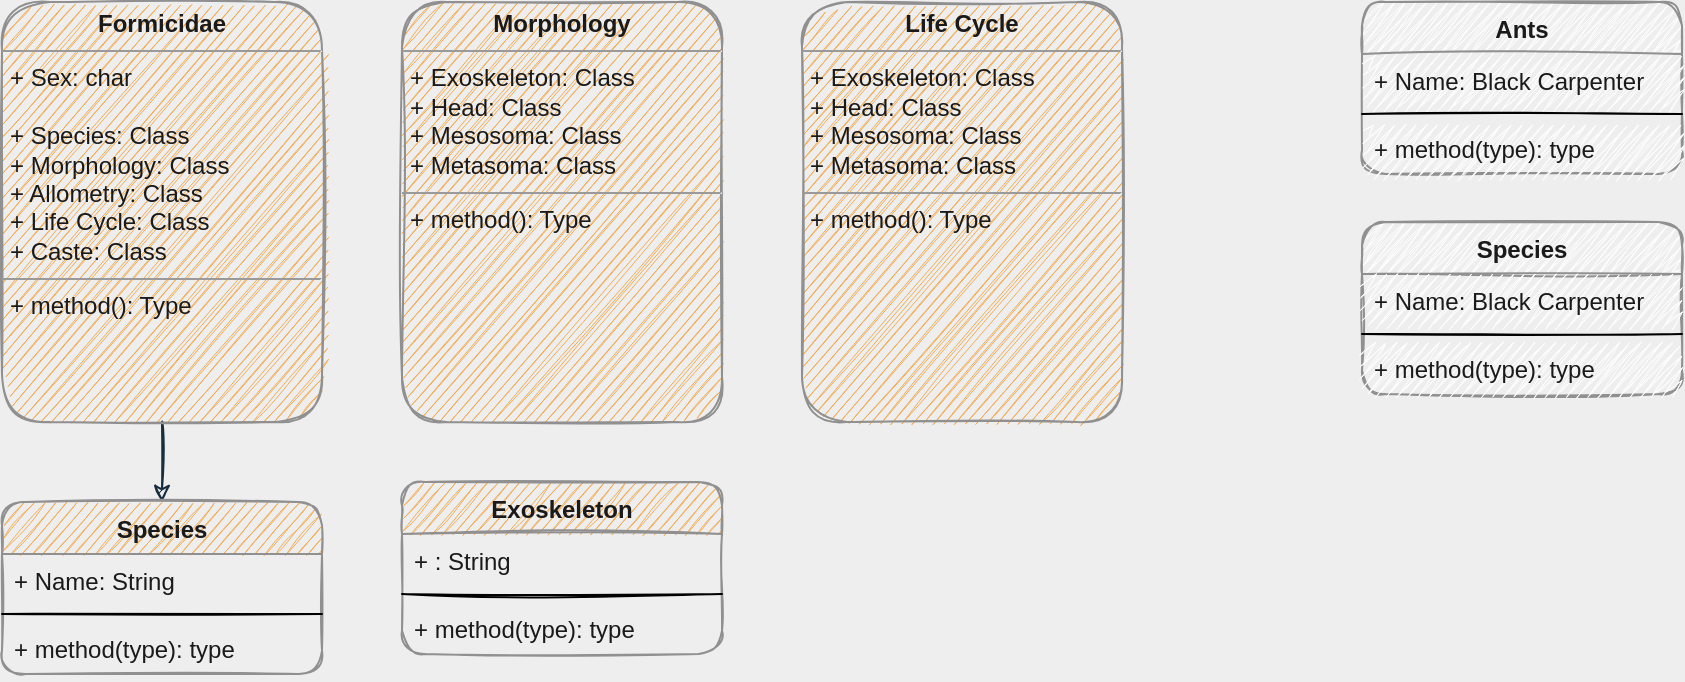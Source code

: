 <mxfile version="17.4.6" type="device"><diagram id="C5RBs43oDa-KdzZeNtuy" name="Page-1"><mxGraphModel dx="1867" dy="565" grid="1" gridSize="10" guides="1" tooltips="1" connect="1" arrows="1" fold="1" page="1" pageScale="1" pageWidth="827" pageHeight="1169" background="#EEEEEE" math="0" shadow="0"><root><mxCell id="WIyWlLk6GJQsqaUBKTNV-0"/><mxCell id="WIyWlLk6GJQsqaUBKTNV-1" parent="WIyWlLk6GJQsqaUBKTNV-0"/><mxCell id="v1BI11Cc-dLJp7aKihLd-33" style="edgeStyle=orthogonalEdgeStyle;curved=1;rounded=1;sketch=1;orthogonalLoop=1;jettySize=auto;html=1;exitX=0.5;exitY=1;exitDx=0;exitDy=0;entryX=0.5;entryY=0;entryDx=0;entryDy=0;fontColor=#1A1A1A;strokeColor=#182E3E;" edge="1" parent="WIyWlLk6GJQsqaUBKTNV-1" source="v1BI11Cc-dLJp7aKihLd-0" target="v1BI11Cc-dLJp7aKihLd-9"><mxGeometry relative="1" as="geometry"/></mxCell><mxCell id="v1BI11Cc-dLJp7aKihLd-0" value="&lt;p style=&quot;margin: 0px ; margin-top: 4px ; text-align: center&quot;&gt;&lt;b&gt;Formicidae&lt;/b&gt;&lt;/p&gt;&lt;hr size=&quot;1&quot;&gt;&lt;p style=&quot;margin: 0px ; margin-left: 4px&quot;&gt;+ Sex: char&lt;br&gt;&lt;/p&gt;&lt;p style=&quot;margin: 0px ; margin-left: 4px&quot;&gt;&lt;span&gt;&lt;br&gt;&lt;/span&gt;&lt;/p&gt;&lt;p style=&quot;margin: 0px ; margin-left: 4px&quot;&gt;&lt;span&gt;+ Species: Class&lt;/span&gt;&lt;br&gt;&lt;/p&gt;&lt;p style=&quot;margin: 0px ; margin-left: 4px&quot;&gt;+ Morphology: Class&lt;span&gt;&lt;br&gt;&lt;/span&gt;&lt;/p&gt;&lt;p style=&quot;margin: 0px ; margin-left: 4px&quot;&gt;+ Allometry: Class&lt;br&gt;&lt;/p&gt;&lt;p style=&quot;margin: 0px ; margin-left: 4px&quot;&gt;&lt;span&gt;+ Life Cycle: Class&lt;/span&gt;&lt;br&gt;&lt;/p&gt;&lt;p style=&quot;margin: 0px ; margin-left: 4px&quot;&gt;&lt;span&gt;+ Caste: Class&lt;/span&gt;&lt;br&gt;&lt;/p&gt;&lt;hr size=&quot;1&quot;&gt;&lt;p style=&quot;margin: 0px ; margin-left: 4px&quot;&gt;+ method(): Type&lt;/p&gt;" style="verticalAlign=top;align=left;overflow=fill;fontSize=12;fontFamily=Helvetica;html=1;rounded=1;fillColor=#F5AB50;strokeColor=#909090;fontColor=#1A1A1A;sketch=1;fillStyle=auto;" vertex="1" parent="WIyWlLk6GJQsqaUBKTNV-1"><mxGeometry x="-80" y="40" width="160" height="210" as="geometry"/></mxCell><mxCell id="v1BI11Cc-dLJp7aKihLd-9" value="Species" style="swimlane;fontStyle=1;align=center;verticalAlign=top;childLayout=stackLayout;horizontal=1;startSize=26;horizontalStack=0;resizeParent=1;resizeParentMax=0;resizeLast=0;collapsible=1;marginBottom=0;rounded=1;sketch=1;fillStyle=auto;fontColor=#1A1A1A;strokeColor=#909090;fillColor=#F5AB50;" vertex="1" parent="WIyWlLk6GJQsqaUBKTNV-1"><mxGeometry x="-80" y="290" width="160" height="86" as="geometry"/></mxCell><mxCell id="v1BI11Cc-dLJp7aKihLd-10" value="+ Name: String" style="text;strokeColor=none;fillColor=none;align=left;verticalAlign=top;spacingLeft=4;spacingRight=4;overflow=hidden;rotatable=0;points=[[0,0.5],[1,0.5]];portConstraint=eastwest;rounded=1;sketch=1;fillStyle=auto;fontColor=#1A1A1A;" vertex="1" parent="v1BI11Cc-dLJp7aKihLd-9"><mxGeometry y="26" width="160" height="26" as="geometry"/></mxCell><mxCell id="v1BI11Cc-dLJp7aKihLd-11" value="" style="line;strokeWidth=1;fillColor=none;align=left;verticalAlign=middle;spacingTop=-1;spacingLeft=3;spacingRight=3;rotatable=0;labelPosition=right;points=[];portConstraint=eastwest;rounded=1;sketch=1;fillStyle=auto;fontColor=#1A1A1A;" vertex="1" parent="v1BI11Cc-dLJp7aKihLd-9"><mxGeometry y="52" width="160" height="8" as="geometry"/></mxCell><mxCell id="v1BI11Cc-dLJp7aKihLd-12" value="+ method(type): type" style="text;strokeColor=none;fillColor=none;align=left;verticalAlign=top;spacingLeft=4;spacingRight=4;overflow=hidden;rotatable=0;points=[[0,0.5],[1,0.5]];portConstraint=eastwest;rounded=1;sketch=1;fillStyle=auto;fontColor=#1A1A1A;" vertex="1" parent="v1BI11Cc-dLJp7aKihLd-9"><mxGeometry y="60" width="160" height="26" as="geometry"/></mxCell><mxCell id="v1BI11Cc-dLJp7aKihLd-25" value="Species" style="swimlane;fontStyle=1;align=center;verticalAlign=top;childLayout=stackLayout;horizontal=1;startSize=26;horizontalStack=0;resizeParent=1;resizeParentMax=0;resizeLast=0;collapsible=1;marginBottom=0;rounded=1;sketch=1;fillStyle=zigzag;fontColor=#1A1A1A;strokeColor=#909090;fillColor=#FFFFFF;" vertex="1" parent="WIyWlLk6GJQsqaUBKTNV-1"><mxGeometry x="600" y="150" width="160" height="86" as="geometry"/></mxCell><mxCell id="v1BI11Cc-dLJp7aKihLd-26" value="+ Name: Black Carpenter" style="text;strokeColor=none;fillColor=default;align=left;verticalAlign=top;spacingLeft=4;spacingRight=4;overflow=hidden;rotatable=0;points=[[0,0.5],[1,0.5]];portConstraint=eastwest;rounded=1;sketch=1;fillStyle=zigzag;fontColor=#1A1A1A;" vertex="1" parent="v1BI11Cc-dLJp7aKihLd-25"><mxGeometry y="26" width="160" height="26" as="geometry"/></mxCell><mxCell id="v1BI11Cc-dLJp7aKihLd-27" value="" style="line;strokeWidth=1;fillColor=none;align=left;verticalAlign=middle;spacingTop=-1;spacingLeft=3;spacingRight=3;rotatable=0;labelPosition=right;points=[];portConstraint=eastwest;rounded=1;sketch=1;fillStyle=auto;fontColor=#1A1A1A;" vertex="1" parent="v1BI11Cc-dLJp7aKihLd-25"><mxGeometry y="52" width="160" height="8" as="geometry"/></mxCell><mxCell id="v1BI11Cc-dLJp7aKihLd-28" value="+ method(type): type" style="text;strokeColor=none;fillColor=default;align=left;verticalAlign=top;spacingLeft=4;spacingRight=4;overflow=hidden;rotatable=0;points=[[0,0.5],[1,0.5]];portConstraint=eastwest;rounded=1;sketch=1;fillStyle=zigzag;fontColor=#1A1A1A;" vertex="1" parent="v1BI11Cc-dLJp7aKihLd-25"><mxGeometry y="60" width="160" height="26" as="geometry"/></mxCell><mxCell id="v1BI11Cc-dLJp7aKihLd-29" value="Ants" style="swimlane;fontStyle=1;align=center;verticalAlign=top;childLayout=stackLayout;horizontal=1;startSize=26;horizontalStack=0;resizeParent=1;resizeParentMax=0;resizeLast=0;collapsible=1;marginBottom=0;rounded=1;sketch=1;fillStyle=zigzag;fontColor=#1A1A1A;strokeColor=#909090;fillColor=#FFFFFF;" vertex="1" parent="WIyWlLk6GJQsqaUBKTNV-1"><mxGeometry x="600" y="40" width="160" height="86" as="geometry"/></mxCell><mxCell id="v1BI11Cc-dLJp7aKihLd-30" value="+ Name: Black Carpenter" style="text;strokeColor=none;fillColor=default;align=left;verticalAlign=top;spacingLeft=4;spacingRight=4;overflow=hidden;rotatable=0;points=[[0,0.5],[1,0.5]];portConstraint=eastwest;rounded=1;sketch=1;fillStyle=zigzag;fontColor=#1A1A1A;" vertex="1" parent="v1BI11Cc-dLJp7aKihLd-29"><mxGeometry y="26" width="160" height="26" as="geometry"/></mxCell><mxCell id="v1BI11Cc-dLJp7aKihLd-31" value="" style="line;strokeWidth=1;fillColor=none;align=left;verticalAlign=middle;spacingTop=-1;spacingLeft=3;spacingRight=3;rotatable=0;labelPosition=right;points=[];portConstraint=eastwest;rounded=1;sketch=1;fillStyle=auto;fontColor=#1A1A1A;" vertex="1" parent="v1BI11Cc-dLJp7aKihLd-29"><mxGeometry y="52" width="160" height="8" as="geometry"/></mxCell><mxCell id="v1BI11Cc-dLJp7aKihLd-32" value="+ method(type): type" style="text;strokeColor=none;fillColor=default;align=left;verticalAlign=top;spacingLeft=4;spacingRight=4;overflow=hidden;rotatable=0;points=[[0,0.5],[1,0.5]];portConstraint=eastwest;rounded=1;sketch=1;fillStyle=zigzag;fontColor=#1A1A1A;" vertex="1" parent="v1BI11Cc-dLJp7aKihLd-29"><mxGeometry y="60" width="160" height="26" as="geometry"/></mxCell><mxCell id="v1BI11Cc-dLJp7aKihLd-34" value="&lt;p style=&quot;margin: 0px ; margin-top: 4px ; text-align: center&quot;&gt;&lt;b&gt;Morphology&lt;/b&gt;&lt;/p&gt;&lt;hr size=&quot;1&quot;&gt;&lt;p style=&quot;margin: 0px ; margin-left: 4px&quot;&gt;+ Exoskeleton: Class&lt;/p&gt;&lt;p style=&quot;margin: 0px ; margin-left: 4px&quot;&gt;+ Head: Class&lt;/p&gt;&lt;p style=&quot;margin: 0px ; margin-left: 4px&quot;&gt;+ Mesosoma: Class&lt;/p&gt;&lt;p style=&quot;margin: 0px ; margin-left: 4px&quot;&gt;+ Metasoma: Class&lt;/p&gt;&lt;hr size=&quot;1&quot;&gt;&lt;p style=&quot;margin: 0px ; margin-left: 4px&quot;&gt;+ method(): Type&lt;/p&gt;" style="verticalAlign=top;align=left;overflow=fill;fontSize=12;fontFamily=Helvetica;html=1;rounded=1;fillColor=#F5AB50;strokeColor=#909090;fontColor=#1A1A1A;sketch=1;fillStyle=auto;arcSize=14;" vertex="1" parent="WIyWlLk6GJQsqaUBKTNV-1"><mxGeometry x="120" y="40" width="160" height="210" as="geometry"/></mxCell><mxCell id="v1BI11Cc-dLJp7aKihLd-37" value="Exoskeleton" style="swimlane;fontStyle=1;align=center;verticalAlign=top;childLayout=stackLayout;horizontal=1;startSize=26;horizontalStack=0;resizeParent=1;resizeParentMax=0;resizeLast=0;collapsible=1;marginBottom=0;rounded=1;sketch=1;fillStyle=auto;fontColor=#1A1A1A;strokeColor=#909090;fillColor=#F5AB50;" vertex="1" parent="WIyWlLk6GJQsqaUBKTNV-1"><mxGeometry x="120" y="280" width="160" height="86" as="geometry"/></mxCell><mxCell id="v1BI11Cc-dLJp7aKihLd-38" value="+ : String" style="text;strokeColor=none;fillColor=none;align=left;verticalAlign=top;spacingLeft=4;spacingRight=4;overflow=hidden;rotatable=0;points=[[0,0.5],[1,0.5]];portConstraint=eastwest;rounded=1;sketch=1;fillStyle=auto;fontColor=#1A1A1A;" vertex="1" parent="v1BI11Cc-dLJp7aKihLd-37"><mxGeometry y="26" width="160" height="26" as="geometry"/></mxCell><mxCell id="v1BI11Cc-dLJp7aKihLd-39" value="" style="line;strokeWidth=1;fillColor=none;align=left;verticalAlign=middle;spacingTop=-1;spacingLeft=3;spacingRight=3;rotatable=0;labelPosition=right;points=[];portConstraint=eastwest;rounded=1;sketch=1;fillStyle=auto;fontColor=#1A1A1A;" vertex="1" parent="v1BI11Cc-dLJp7aKihLd-37"><mxGeometry y="52" width="160" height="8" as="geometry"/></mxCell><mxCell id="v1BI11Cc-dLJp7aKihLd-40" value="+ method(type): type" style="text;strokeColor=none;fillColor=none;align=left;verticalAlign=top;spacingLeft=4;spacingRight=4;overflow=hidden;rotatable=0;points=[[0,0.5],[1,0.5]];portConstraint=eastwest;rounded=1;sketch=1;fillStyle=auto;fontColor=#1A1A1A;" vertex="1" parent="v1BI11Cc-dLJp7aKihLd-37"><mxGeometry y="60" width="160" height="26" as="geometry"/></mxCell><mxCell id="v1BI11Cc-dLJp7aKihLd-41" value="&lt;p style=&quot;margin: 0px ; margin-top: 4px ; text-align: center&quot;&gt;&lt;b&gt;Life Cycle&lt;/b&gt;&lt;/p&gt;&lt;hr size=&quot;1&quot;&gt;&lt;p style=&quot;margin: 0px ; margin-left: 4px&quot;&gt;+ Exoskeleton: Class&lt;/p&gt;&lt;p style=&quot;margin: 0px ; margin-left: 4px&quot;&gt;+ Head: Class&lt;/p&gt;&lt;p style=&quot;margin: 0px ; margin-left: 4px&quot;&gt;+ Mesosoma: Class&lt;/p&gt;&lt;p style=&quot;margin: 0px ; margin-left: 4px&quot;&gt;+ Metasoma: Class&lt;/p&gt;&lt;hr size=&quot;1&quot;&gt;&lt;p style=&quot;margin: 0px ; margin-left: 4px&quot;&gt;+ method(): Type&lt;/p&gt;" style="verticalAlign=top;align=left;overflow=fill;fontSize=12;fontFamily=Helvetica;html=1;rounded=1;fillColor=#F5AB50;strokeColor=#909090;fontColor=#1A1A1A;sketch=1;fillStyle=auto;arcSize=14;" vertex="1" parent="WIyWlLk6GJQsqaUBKTNV-1"><mxGeometry x="320" y="40" width="160" height="210" as="geometry"/></mxCell></root></mxGraphModel></diagram></mxfile>